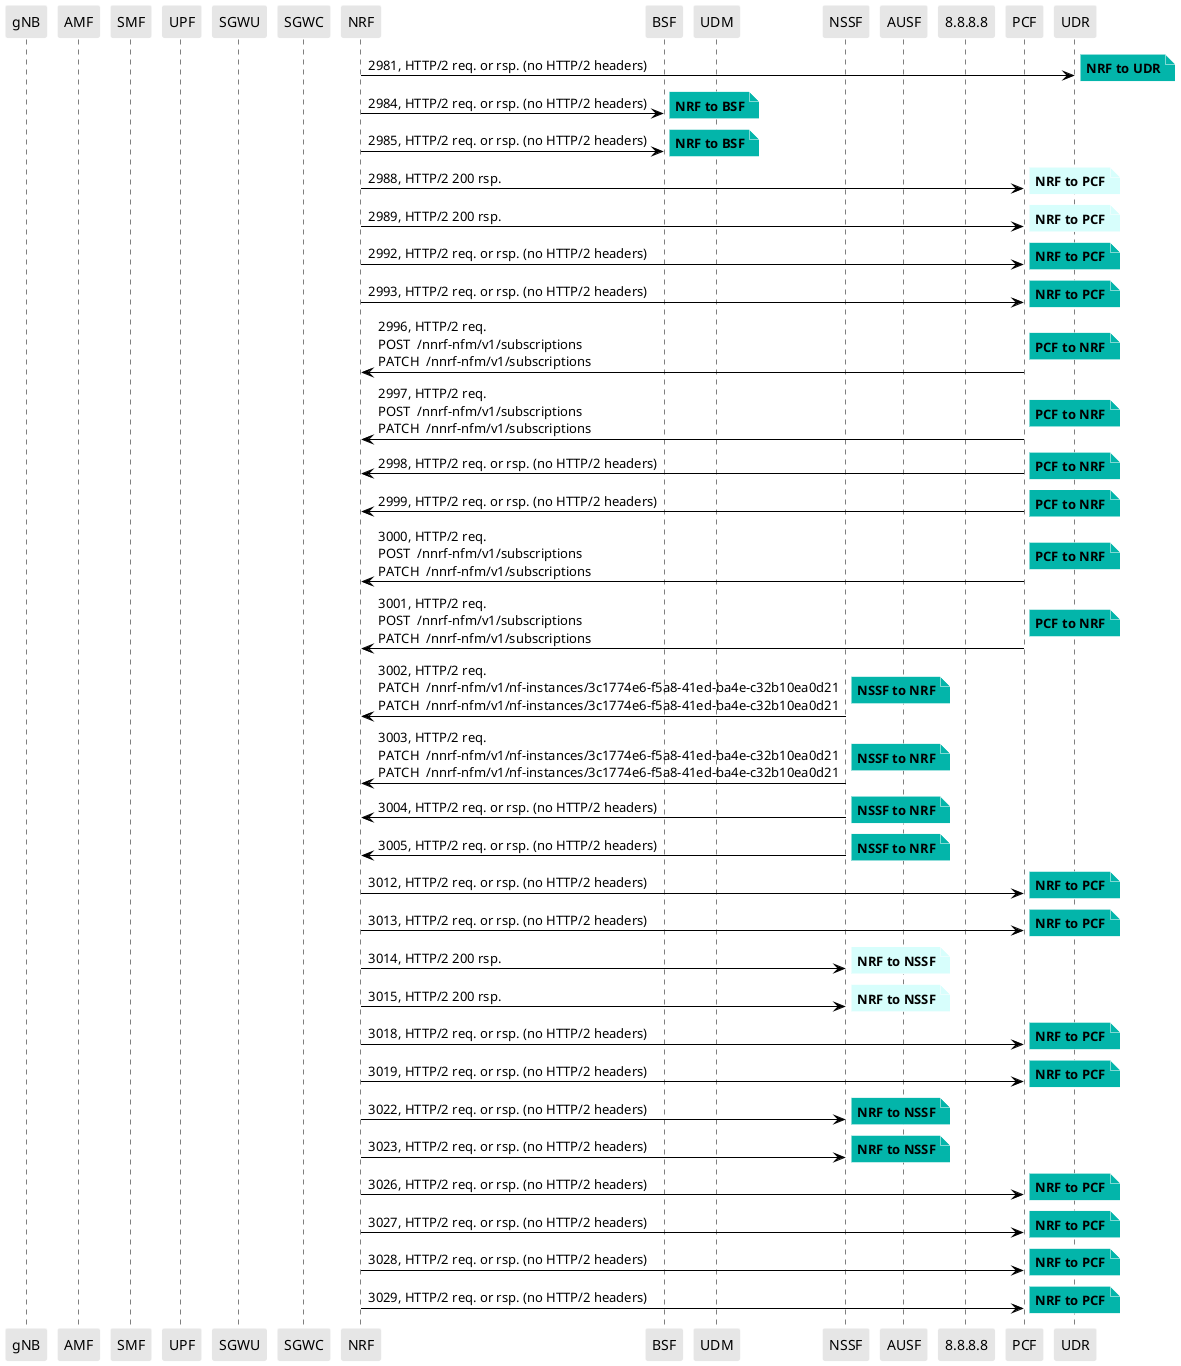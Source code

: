 @startuml
skinparam shadowing false
skinparam NoteBorderColor white
skinparam sequence {
    ArrowColor black
    LifeLineBorderColor black
    LifeLineBackgroundColor black
    ParticipantBorderColor white
    ParticipantBackgroundColor #e6e6e6
}
participant "gNB"
participant "AMF"
participant "SMF"
participant "UPF"
participant "SGWU"
participant "SGWC"
participant "NRF"
participant "BSF"
participant "UDM"
participant "NSSF"
participant "AUSF"
participant "8.8.8.8"
participant "PCF"
participant "UDR"

"NRF" -> "UDR": 2981, HTTP/2 req. or rsp. (no HTTP/2 headers)

note right #03B5AA
**NRF to UDR**
end note

"NRF" -> "BSF": 2984, HTTP/2 req. or rsp. (no HTTP/2 headers)

note right #03B5AA
**NRF to BSF**
end note

"NRF" -> "BSF": 2985, HTTP/2 req. or rsp. (no HTTP/2 headers)

note right #03B5AA
**NRF to BSF**
end note

"NRF" -> "PCF": 2988, HTTP/2 200 rsp.

note right #D7FEFC
**NRF to PCF**
end note

"NRF" -> "PCF": 2989, HTTP/2 200 rsp.

note right #D7FEFC
**NRF to PCF**
end note

"NRF" -> "PCF": 2992, HTTP/2 req. or rsp. (no HTTP/2 headers)

note right #03B5AA
**NRF to PCF**
end note

"NRF" -> "PCF": 2993, HTTP/2 req. or rsp. (no HTTP/2 headers)

note right #03B5AA
**NRF to PCF**
end note

"PCF" -> "NRF": 2996, HTTP/2 req.\nPOST  /nnrf-nfm/v1/subscriptions\nPATCH  /nnrf-nfm/v1/subscriptions

note right #03B5AA
**PCF to NRF**
end note

"PCF" -> "NRF": 2997, HTTP/2 req.\nPOST  /nnrf-nfm/v1/subscriptions\nPATCH  /nnrf-nfm/v1/subscriptions

note right #03B5AA
**PCF to NRF**
end note

"PCF" -> "NRF": 2998, HTTP/2 req. or rsp. (no HTTP/2 headers)

note right #03B5AA
**PCF to NRF**
end note

"PCF" -> "NRF": 2999, HTTP/2 req. or rsp. (no HTTP/2 headers)

note right #03B5AA
**PCF to NRF**
end note

"PCF" -> "NRF": 3000, HTTP/2 req.\nPOST  /nnrf-nfm/v1/subscriptions\nPATCH  /nnrf-nfm/v1/subscriptions

note right #03B5AA
**PCF to NRF**
end note

"PCF" -> "NRF": 3001, HTTP/2 req.\nPOST  /nnrf-nfm/v1/subscriptions\nPATCH  /nnrf-nfm/v1/subscriptions

note right #03B5AA
**PCF to NRF**
end note

"NSSF" -> "NRF": 3002, HTTP/2 req.\nPATCH  /nnrf-nfm/v1/nf-instances/3c1774e6-f5a8-41ed-ba4e-c32b10ea0d21\nPATCH  /nnrf-nfm/v1/nf-instances/3c1774e6-f5a8-41ed-ba4e-c32b10ea0d21

note right #03B5AA
**NSSF to NRF**
end note

"NSSF" -> "NRF": 3003, HTTP/2 req.\nPATCH  /nnrf-nfm/v1/nf-instances/3c1774e6-f5a8-41ed-ba4e-c32b10ea0d21\nPATCH  /nnrf-nfm/v1/nf-instances/3c1774e6-f5a8-41ed-ba4e-c32b10ea0d21

note right #03B5AA
**NSSF to NRF**
end note

"NSSF" -> "NRF": 3004, HTTP/2 req. or rsp. (no HTTP/2 headers)

note right #03B5AA
**NSSF to NRF**
end note

"NSSF" -> "NRF": 3005, HTTP/2 req. or rsp. (no HTTP/2 headers)

note right #03B5AA
**NSSF to NRF**
end note

"NRF" -> "PCF": 3012, HTTP/2 req. or rsp. (no HTTP/2 headers)

note right #03B5AA
**NRF to PCF**
end note

"NRF" -> "PCF": 3013, HTTP/2 req. or rsp. (no HTTP/2 headers)

note right #03B5AA
**NRF to PCF**
end note

"NRF" -> "NSSF": 3014, HTTP/2 200 rsp.

note right #D7FEFC
**NRF to NSSF**
end note

"NRF" -> "NSSF": 3015, HTTP/2 200 rsp.

note right #D7FEFC
**NRF to NSSF**
end note

"NRF" -> "PCF": 3018, HTTP/2 req. or rsp. (no HTTP/2 headers)

note right #03B5AA
**NRF to PCF**
end note

"NRF" -> "PCF": 3019, HTTP/2 req. or rsp. (no HTTP/2 headers)

note right #03B5AA
**NRF to PCF**
end note

"NRF" -> "NSSF": 3022, HTTP/2 req. or rsp. (no HTTP/2 headers)

note right #03B5AA
**NRF to NSSF**
end note

"NRF" -> "NSSF": 3023, HTTP/2 req. or rsp. (no HTTP/2 headers)

note right #03B5AA
**NRF to NSSF**
end note

"NRF" -> "PCF": 3026, HTTP/2 req. or rsp. (no HTTP/2 headers)

note right #03B5AA
**NRF to PCF**
end note

"NRF" -> "PCF": 3027, HTTP/2 req. or rsp. (no HTTP/2 headers)

note right #03B5AA
**NRF to PCF**
end note

"NRF" -> "PCF": 3028, HTTP/2 req. or rsp. (no HTTP/2 headers)

note right #03B5AA
**NRF to PCF**
end note

"NRF" -> "PCF": 3029, HTTP/2 req. or rsp. (no HTTP/2 headers)

note right #03B5AA
**NRF to PCF**
end note

@enduml
